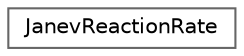 digraph "Graphical Class Hierarchy"
{
 // LATEX_PDF_SIZE
  bgcolor="transparent";
  edge [fontname=Helvetica,fontsize=10,labelfontname=Helvetica,labelfontsize=10];
  node [fontname=Helvetica,fontsize=10,shape=box,height=0.2,width=0.4];
  rankdir="LR";
  Node0 [id="Node000000",label="JanevReactionRate",height=0.2,width=0.4,color="grey40", fillcolor="white", style="filled",URL="$classFoam_1_1JanevReactionRate.html",tooltip="Janev, Langer, Evans and Post reaction rate."];
}
